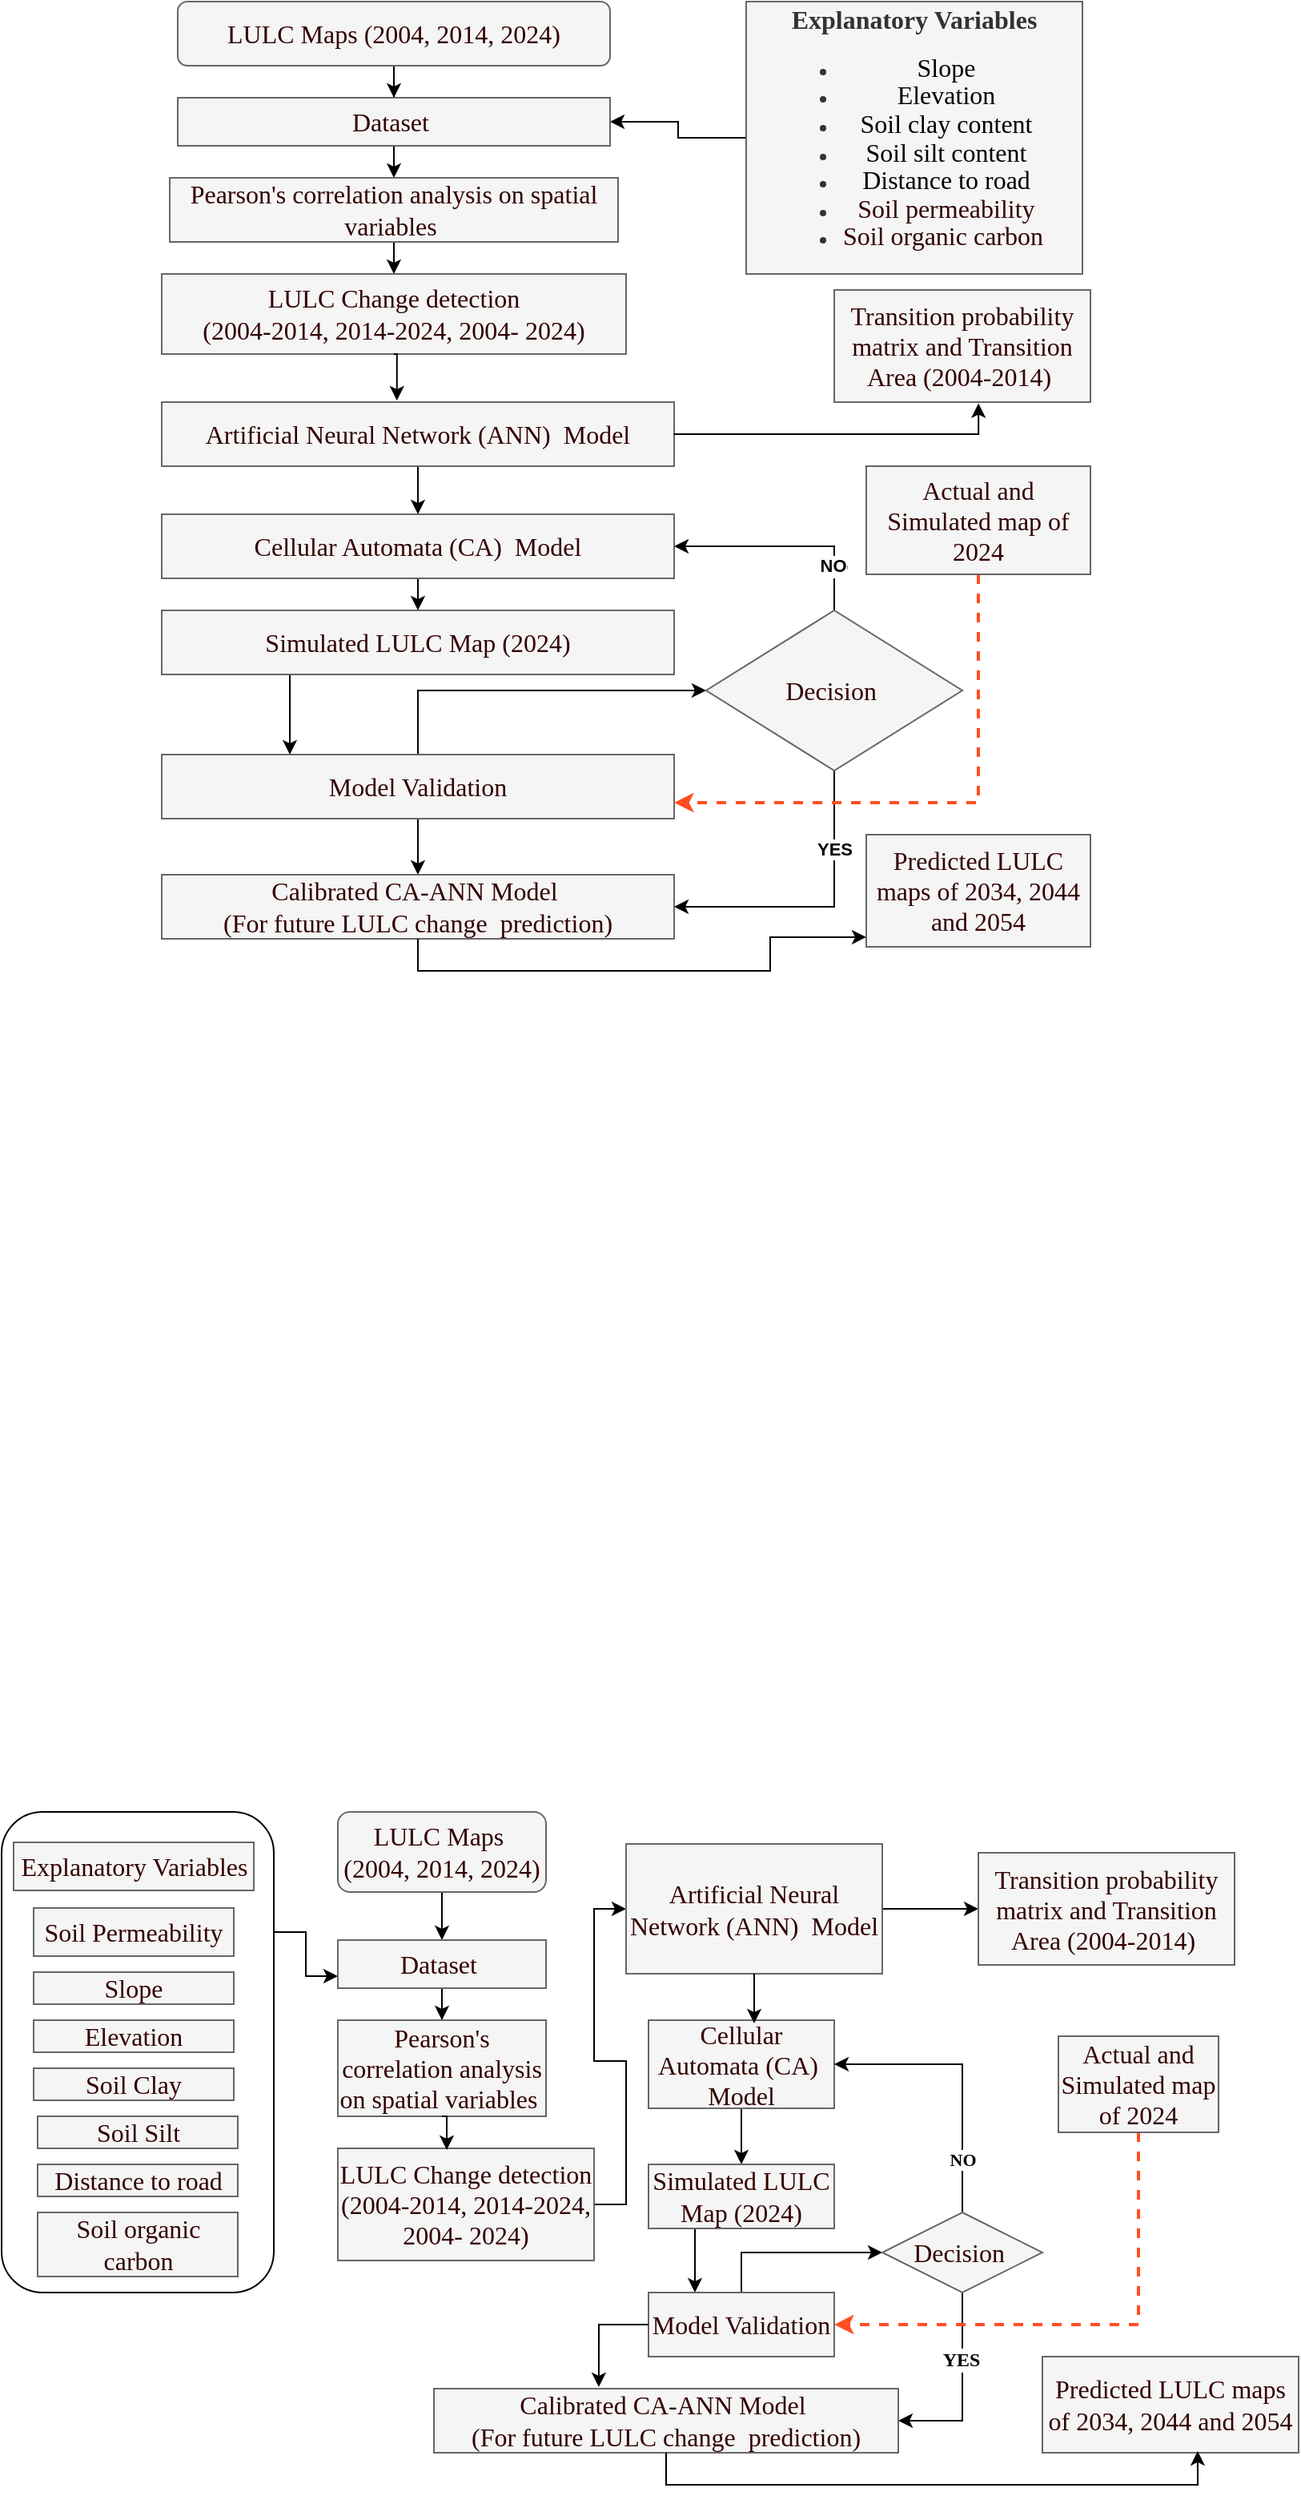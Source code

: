 <mxfile version="28.0.4">
  <diagram name="Page-1" id="OPk5kjBwi-IAKE08nCbM">
    <mxGraphModel dx="872" dy="439" grid="1" gridSize="10" guides="1" tooltips="1" connect="1" arrows="1" fold="1" page="1" pageScale="1" pageWidth="1169" pageHeight="827" math="0" shadow="0">
      <root>
        <mxCell id="0" />
        <mxCell id="1" parent="0" />
        <mxCell id="xFs0KkS1LcG-RcoHHxcv-58" style="edgeStyle=orthogonalEdgeStyle;rounded=0;orthogonalLoop=1;jettySize=auto;html=1;exitX=1;exitY=0.25;exitDx=0;exitDy=0;entryX=0;entryY=0.75;entryDx=0;entryDy=0;" edge="1" parent="1" source="xFs0KkS1LcG-RcoHHxcv-43" target="xFs0KkS1LcG-RcoHHxcv-7">
          <mxGeometry relative="1" as="geometry" />
        </mxCell>
        <mxCell id="xFs0KkS1LcG-RcoHHxcv-43" value="" style="rounded=1;whiteSpace=wrap;html=1;" vertex="1" parent="1">
          <mxGeometry x="10" y="1170" width="170" height="300" as="geometry" />
        </mxCell>
        <mxCell id="sF47fYD3JDqUzg65mBdj-51" style="edgeStyle=orthogonalEdgeStyle;rounded=0;orthogonalLoop=1;jettySize=auto;html=1;exitX=0.5;exitY=1;exitDx=0;exitDy=0;" parent="1" source="sF47fYD3JDqUzg65mBdj-2" target="sF47fYD3JDqUzg65mBdj-4" edge="1">
          <mxGeometry relative="1" as="geometry" />
        </mxCell>
        <mxCell id="sF47fYD3JDqUzg65mBdj-2" value="&lt;font face=&quot;Times New Roman&quot; style=&quot;color: rgb(51, 0, 0); font-size: 16px;&quot;&gt;LULC Maps (2004, 2014, 2024)&lt;/font&gt;" style="rounded=1;whiteSpace=wrap;html=1;fillColor=#f5f5f5;fontColor=#333333;strokeColor=#666666;" parent="1" vertex="1">
          <mxGeometry x="120" y="40" width="270" height="40" as="geometry" />
        </mxCell>
        <mxCell id="sF47fYD3JDqUzg65mBdj-21" style="edgeStyle=orthogonalEdgeStyle;rounded=0;orthogonalLoop=1;jettySize=auto;html=1;exitX=0;exitY=0.5;exitDx=0;exitDy=0;entryX=1;entryY=0.5;entryDx=0;entryDy=0;" parent="1" source="sF47fYD3JDqUzg65mBdj-3" target="sF47fYD3JDqUzg65mBdj-4" edge="1">
          <mxGeometry relative="1" as="geometry" />
        </mxCell>
        <mxCell id="sF47fYD3JDqUzg65mBdj-3" value="&lt;div style=&quot;line-height: 110%;&quot;&gt;&lt;b&gt;&lt;font style=&quot;line-height: 110%; font-size: 16px;&quot; face=&quot;Times New Roman&quot;&gt;Explanatory Variables&lt;/font&gt;&lt;/b&gt;&lt;div&gt;&lt;ul&gt;&lt;li&gt;&lt;span style=&quot;background-color: transparent; color: light-dark(rgb(0, 0, 0), rgb(255, 255, 255));&quot;&gt;&lt;font size=&quot;3&quot; style=&quot;line-height: 110%;&quot; face=&quot;Times New Roman&quot;&gt;Slope&lt;/font&gt;&lt;/span&gt;&lt;/li&gt;&lt;li&gt;&lt;span style=&quot;background-color: transparent; color: light-dark(rgb(0, 0, 0), rgb(255, 255, 255));&quot;&gt;&lt;font size=&quot;3&quot; style=&quot;line-height: 110%;&quot; face=&quot;Times New Roman&quot;&gt;Elevation&lt;/font&gt;&lt;/span&gt;&lt;/li&gt;&lt;li&gt;&lt;span style=&quot;background-color: transparent; color: light-dark(rgb(0, 0, 0), rgb(255, 255, 255));&quot;&gt;&lt;font size=&quot;3&quot; style=&quot;line-height: 110%;&quot; face=&quot;Times New Roman&quot;&gt;Soil clay content&lt;/font&gt;&lt;/span&gt;&lt;/li&gt;&lt;li&gt;&lt;span style=&quot;background-color: transparent; color: light-dark(rgb(0, 0, 0), rgb(255, 255, 255));&quot;&gt;&lt;font size=&quot;3&quot; style=&quot;line-height: 110%;&quot; face=&quot;Times New Roman&quot;&gt;Soil silt content&lt;/font&gt;&lt;/span&gt;&lt;/li&gt;&lt;li&gt;&lt;span style=&quot;background-color: transparent; color: light-dark(rgb(0, 0, 0), rgb(255, 255, 255));&quot;&gt;&lt;font size=&quot;3&quot; style=&quot;line-height: 110%;&quot; face=&quot;Times New Roman&quot;&gt;Distance to road&lt;/font&gt;&lt;/span&gt;&lt;/li&gt;&lt;li&gt;&lt;font size=&quot;3&quot; style=&quot;line-height: 110%; color: rgb(51, 0, 0);&quot; face=&quot;Times New Roman&quot;&gt;Soil permeability&lt;/font&gt;&lt;/li&gt;&lt;li&gt;&lt;font size=&quot;3&quot; style=&quot;line-height: 110%;&quot; face=&quot;Times New Roman&quot;&gt;&lt;font style=&quot;color: rgb(51, 0, 0);&quot;&gt;Soil organic carbon&lt;/font&gt;&amp;nbsp;&lt;/font&gt;&lt;/li&gt;&lt;/ul&gt;&lt;/div&gt;&lt;/div&gt;" style="rounded=0;whiteSpace=wrap;html=1;fillColor=#f5f5f5;fontColor=#333333;strokeColor=#666666;" parent="1" vertex="1">
          <mxGeometry x="475" y="40" width="210" height="170" as="geometry" />
        </mxCell>
        <mxCell id="sF47fYD3JDqUzg65mBdj-22" style="edgeStyle=orthogonalEdgeStyle;rounded=0;orthogonalLoop=1;jettySize=auto;html=1;exitX=0.5;exitY=1;exitDx=0;exitDy=0;entryX=0.5;entryY=0;entryDx=0;entryDy=0;" parent="1" source="sF47fYD3JDqUzg65mBdj-4" target="sF47fYD3JDqUzg65mBdj-5" edge="1">
          <mxGeometry relative="1" as="geometry" />
        </mxCell>
        <mxCell id="sF47fYD3JDqUzg65mBdj-4" value="&lt;font face=&quot;Times New Roman&quot; style=&quot;color: rgb(51, 0, 0); font-size: 16px;&quot;&gt;Dataset&amp;nbsp;&lt;/font&gt;" style="rounded=0;whiteSpace=wrap;html=1;fillColor=#f5f5f5;fontColor=#333333;strokeColor=#666666;" parent="1" vertex="1">
          <mxGeometry x="120" y="100" width="270" height="30" as="geometry" />
        </mxCell>
        <mxCell id="sF47fYD3JDqUzg65mBdj-23" style="edgeStyle=orthogonalEdgeStyle;rounded=0;orthogonalLoop=1;jettySize=auto;html=1;exitX=0.5;exitY=1;exitDx=0;exitDy=0;entryX=0.5;entryY=0;entryDx=0;entryDy=0;" parent="1" source="sF47fYD3JDqUzg65mBdj-5" target="sF47fYD3JDqUzg65mBdj-6" edge="1">
          <mxGeometry relative="1" as="geometry" />
        </mxCell>
        <mxCell id="sF47fYD3JDqUzg65mBdj-5" value="&lt;font style=&quot;color: rgb(51, 0, 0); font-size: 16px;&quot; face=&quot;Times New Roman&quot;&gt;Pearson&#39;s correlation analysis on spatial variables&amp;nbsp;&lt;/font&gt;" style="rounded=0;whiteSpace=wrap;html=1;fillColor=#f5f5f5;fontColor=#333333;strokeColor=#666666;" parent="1" vertex="1">
          <mxGeometry x="115" y="150" width="280" height="40" as="geometry" />
        </mxCell>
        <mxCell id="sF47fYD3JDqUzg65mBdj-6" value="&lt;font face=&quot;Times New Roman&quot; style=&quot;font-weight: normal; color: rgb(51, 0, 0); font-size: 16px;&quot;&gt;LULC Change detection&lt;br&gt;(2004-2014, 2014-2024, 2004- 2024)&lt;/font&gt;" style="rounded=0;whiteSpace=wrap;html=1;fontStyle=1;fillColor=#f5f5f5;fontColor=#333333;strokeColor=#666666;" parent="1" vertex="1">
          <mxGeometry x="110" y="210" width="290" height="50" as="geometry" />
        </mxCell>
        <mxCell id="sF47fYD3JDqUzg65mBdj-26" style="edgeStyle=orthogonalEdgeStyle;rounded=0;orthogonalLoop=1;jettySize=auto;html=1;exitX=0.5;exitY=1;exitDx=0;exitDy=0;entryX=0.5;entryY=0;entryDx=0;entryDy=0;" parent="1" source="sF47fYD3JDqUzg65mBdj-8" target="sF47fYD3JDqUzg65mBdj-10" edge="1">
          <mxGeometry relative="1" as="geometry" />
        </mxCell>
        <mxCell id="sF47fYD3JDqUzg65mBdj-8" value="&lt;font style=&quot;font-weight: normal; color: rgb(51, 0, 0); font-size: 16px;&quot; face=&quot;Times New Roman&quot;&gt;Artificial Neural Network (ANN)&amp;nbsp; Model&lt;/font&gt;" style="rounded=0;whiteSpace=wrap;html=1;fontStyle=1;fillColor=#f5f5f5;fontColor=#333333;strokeColor=#666666;" parent="1" vertex="1">
          <mxGeometry x="110" y="290" width="320" height="40" as="geometry" />
        </mxCell>
        <mxCell id="sF47fYD3JDqUzg65mBdj-9" value="&lt;font face=&quot;Times New Roman&quot; style=&quot;font-weight: normal; color: rgb(51, 0, 0); font-size: 16px;&quot;&gt;Transition probability matrix and Transition Area (2004-2014)&amp;nbsp;&lt;/font&gt;" style="rounded=0;whiteSpace=wrap;html=1;fontStyle=1;fillColor=#f5f5f5;fontColor=#333333;strokeColor=#666666;" parent="1" vertex="1">
          <mxGeometry x="530" y="220" width="160" height="70" as="geometry" />
        </mxCell>
        <mxCell id="sF47fYD3JDqUzg65mBdj-27" style="edgeStyle=orthogonalEdgeStyle;rounded=0;orthogonalLoop=1;jettySize=auto;html=1;exitX=0.5;exitY=1;exitDx=0;exitDy=0;entryX=0.5;entryY=0;entryDx=0;entryDy=0;" parent="1" source="sF47fYD3JDqUzg65mBdj-10" target="sF47fYD3JDqUzg65mBdj-13" edge="1">
          <mxGeometry relative="1" as="geometry" />
        </mxCell>
        <mxCell id="sF47fYD3JDqUzg65mBdj-10" value="&lt;font face=&quot;Times New Roman&quot; style=&quot;font-weight: normal; color: rgb(51, 0, 0); font-size: 16px;&quot;&gt;Cellular Automata (CA)&amp;nbsp; Model&lt;/font&gt;" style="rounded=0;whiteSpace=wrap;html=1;fontStyle=1;fillColor=#f5f5f5;fontColor=#333333;strokeColor=#666666;" parent="1" vertex="1">
          <mxGeometry x="110" y="360" width="320" height="40" as="geometry" />
        </mxCell>
        <mxCell id="sF47fYD3JDqUzg65mBdj-37" style="edgeStyle=orthogonalEdgeStyle;rounded=0;orthogonalLoop=1;jettySize=auto;html=1;exitX=0.25;exitY=1;exitDx=0;exitDy=0;entryX=0.25;entryY=0;entryDx=0;entryDy=0;" parent="1" source="sF47fYD3JDqUzg65mBdj-13" target="sF47fYD3JDqUzg65mBdj-14" edge="1">
          <mxGeometry relative="1" as="geometry" />
        </mxCell>
        <mxCell id="sF47fYD3JDqUzg65mBdj-13" value="&lt;font face=&quot;Times New Roman&quot; style=&quot;font-weight: normal; color: rgb(51, 0, 0); font-size: 16px;&quot;&gt;Simulated LULC Map (2024)&lt;/font&gt;" style="rounded=0;whiteSpace=wrap;html=1;fontStyle=1;fillColor=#f5f5f5;fontColor=#333333;strokeColor=#666666;" parent="1" vertex="1">
          <mxGeometry x="110" y="420" width="320" height="40" as="geometry" />
        </mxCell>
        <mxCell id="sF47fYD3JDqUzg65mBdj-32" style="edgeStyle=orthogonalEdgeStyle;rounded=0;orthogonalLoop=1;jettySize=auto;html=1;exitX=0.5;exitY=0;exitDx=0;exitDy=0;entryX=0;entryY=0.5;entryDx=0;entryDy=0;" parent="1" source="sF47fYD3JDqUzg65mBdj-14" target="sF47fYD3JDqUzg65mBdj-15" edge="1">
          <mxGeometry relative="1" as="geometry" />
        </mxCell>
        <mxCell id="sF47fYD3JDqUzg65mBdj-46" style="edgeStyle=orthogonalEdgeStyle;rounded=0;orthogonalLoop=1;jettySize=auto;html=1;exitX=0.5;exitY=1;exitDx=0;exitDy=0;entryX=0.5;entryY=0;entryDx=0;entryDy=0;" parent="1" source="sF47fYD3JDqUzg65mBdj-14" target="sF47fYD3JDqUzg65mBdj-17" edge="1">
          <mxGeometry relative="1" as="geometry" />
        </mxCell>
        <mxCell id="sF47fYD3JDqUzg65mBdj-14" value="&lt;span style=&quot;font-weight: normal;&quot;&gt;&lt;font face=&quot;Times New Roman&quot; style=&quot;color: rgb(51, 0, 0); font-size: 16px;&quot;&gt;Model Validation&lt;/font&gt;&lt;/span&gt;" style="rounded=0;whiteSpace=wrap;html=1;fontStyle=1;fillColor=#f5f5f5;fontColor=#333333;strokeColor=#666666;" parent="1" vertex="1">
          <mxGeometry x="110" y="510" width="320" height="40" as="geometry" />
        </mxCell>
        <mxCell id="sF47fYD3JDqUzg65mBdj-30" style="edgeStyle=orthogonalEdgeStyle;rounded=0;orthogonalLoop=1;jettySize=auto;html=1;exitX=0.5;exitY=0;exitDx=0;exitDy=0;entryX=1;entryY=0.5;entryDx=0;entryDy=0;" parent="1" source="sF47fYD3JDqUzg65mBdj-15" target="sF47fYD3JDqUzg65mBdj-10" edge="1">
          <mxGeometry relative="1" as="geometry" />
        </mxCell>
        <mxCell id="sF47fYD3JDqUzg65mBdj-42" value="NO" style="edgeLabel;html=1;align=center;verticalAlign=middle;resizable=0;points=[];" parent="sF47fYD3JDqUzg65mBdj-30" vertex="1" connectable="0">
          <mxGeometry x="-0.61" relative="1" as="geometry">
            <mxPoint as="offset" />
          </mxGeometry>
        </mxCell>
        <mxCell id="sF47fYD3JDqUzg65mBdj-45" value="&lt;b&gt;NO&lt;/b&gt;" style="edgeLabel;html=1;align=center;verticalAlign=middle;resizable=0;points=[];" parent="sF47fYD3JDqUzg65mBdj-30" vertex="1" connectable="0">
          <mxGeometry x="-0.6" y="1" relative="1" as="geometry">
            <mxPoint as="offset" />
          </mxGeometry>
        </mxCell>
        <mxCell id="sF47fYD3JDqUzg65mBdj-36" style="edgeStyle=orthogonalEdgeStyle;rounded=0;orthogonalLoop=1;jettySize=auto;html=1;exitX=0.5;exitY=1;exitDx=0;exitDy=0;entryX=1;entryY=0.5;entryDx=0;entryDy=0;" parent="1" source="sF47fYD3JDqUzg65mBdj-15" target="sF47fYD3JDqUzg65mBdj-17" edge="1">
          <mxGeometry relative="1" as="geometry" />
        </mxCell>
        <mxCell id="sF47fYD3JDqUzg65mBdj-41" value="&lt;b&gt;YES&lt;/b&gt;" style="edgeLabel;html=1;align=center;verticalAlign=middle;resizable=0;points=[];" parent="sF47fYD3JDqUzg65mBdj-36" vertex="1" connectable="0">
          <mxGeometry x="-0.733" y="1" relative="1" as="geometry">
            <mxPoint x="-1" y="24" as="offset" />
          </mxGeometry>
        </mxCell>
        <mxCell id="sF47fYD3JDqUzg65mBdj-15" value="&lt;font style=&quot;color: rgb(51, 0, 0); font-size: 16px;&quot; face=&quot;Times New Roman&quot;&gt;Decision&amp;nbsp;&lt;/font&gt;" style="rhombus;whiteSpace=wrap;html=1;fillColor=#f5f5f5;fontColor=#333333;strokeColor=#666666;" parent="1" vertex="1">
          <mxGeometry x="450" y="420" width="160" height="100" as="geometry" />
        </mxCell>
        <mxCell id="sF47fYD3JDqUzg65mBdj-35" style="edgeStyle=orthogonalEdgeStyle;rounded=0;orthogonalLoop=1;jettySize=auto;html=1;exitX=0.5;exitY=1;exitDx=0;exitDy=0;entryX=1;entryY=0.75;entryDx=0;entryDy=0;dashed=1;strokeColor=#FF4E22;strokeWidth=2;" parent="1" source="sF47fYD3JDqUzg65mBdj-16" target="sF47fYD3JDqUzg65mBdj-14" edge="1">
          <mxGeometry relative="1" as="geometry" />
        </mxCell>
        <mxCell id="sF47fYD3JDqUzg65mBdj-16" value="&lt;span style=&quot;font-weight: normal;&quot;&gt;&lt;font face=&quot;Times New Roman&quot; style=&quot;color: rgb(51, 0, 0); font-size: 16px;&quot;&gt;Actual and Simulated map of 2024&lt;/font&gt;&lt;/span&gt;" style="rounded=0;whiteSpace=wrap;html=1;fontStyle=1;fillColor=#f5f5f5;fontColor=#333333;strokeColor=#666666;" parent="1" vertex="1">
          <mxGeometry x="550" y="330" width="140" height="67.5" as="geometry" />
        </mxCell>
        <mxCell id="sF47fYD3JDqUzg65mBdj-17" value="&lt;font face=&quot;Times New Roman&quot; style=&quot;font-weight: normal; color: rgb(51, 0, 0); font-size: 16px;&quot;&gt;Calibrated CA-ANN Model&amp;nbsp;&lt;br&gt;(For future LULC change&amp;nbsp; prediction)&lt;/font&gt;" style="rounded=0;whiteSpace=wrap;html=1;fontStyle=1;fillColor=#f5f5f5;fontColor=#333333;strokeColor=#666666;" parent="1" vertex="1">
          <mxGeometry x="110" y="585" width="320" height="40" as="geometry" />
        </mxCell>
        <mxCell id="sF47fYD3JDqUzg65mBdj-18" value="&lt;font face=&quot;Times New Roman&quot; style=&quot;font-weight: normal; color: rgb(51, 0, 0); font-size: 16px;&quot;&gt;Predicted LULC maps of 2034, 2044 and 2054&lt;/font&gt;" style="rounded=0;whiteSpace=wrap;html=1;fontStyle=1;fillColor=#f5f5f5;fontColor=#333333;strokeColor=#666666;" parent="1" vertex="1">
          <mxGeometry x="550" y="560" width="140" height="70" as="geometry" />
        </mxCell>
        <mxCell id="sF47fYD3JDqUzg65mBdj-24" style="edgeStyle=orthogonalEdgeStyle;rounded=0;orthogonalLoop=1;jettySize=auto;html=1;exitX=0.5;exitY=1;exitDx=0;exitDy=0;entryX=0.459;entryY=-0.025;entryDx=0;entryDy=0;entryPerimeter=0;" parent="1" source="sF47fYD3JDqUzg65mBdj-6" target="sF47fYD3JDqUzg65mBdj-8" edge="1">
          <mxGeometry relative="1" as="geometry" />
        </mxCell>
        <mxCell id="sF47fYD3JDqUzg65mBdj-25" style="edgeStyle=orthogonalEdgeStyle;rounded=0;orthogonalLoop=1;jettySize=auto;html=1;exitX=1;exitY=0.5;exitDx=0;exitDy=0;entryX=0.563;entryY=1.011;entryDx=0;entryDy=0;entryPerimeter=0;" parent="1" source="sF47fYD3JDqUzg65mBdj-8" target="sF47fYD3JDqUzg65mBdj-9" edge="1">
          <mxGeometry relative="1" as="geometry" />
        </mxCell>
        <mxCell id="Ys7nFp9aQk9juGcv6nOI-1" style="edgeStyle=orthogonalEdgeStyle;rounded=0;orthogonalLoop=1;jettySize=auto;html=1;exitX=0.5;exitY=1;exitDx=0;exitDy=0;entryX=0;entryY=0.914;entryDx=0;entryDy=0;entryPerimeter=0;" parent="1" source="sF47fYD3JDqUzg65mBdj-17" target="sF47fYD3JDqUzg65mBdj-18" edge="1">
          <mxGeometry relative="1" as="geometry" />
        </mxCell>
        <mxCell id="xFs0KkS1LcG-RcoHHxcv-59" style="edgeStyle=orthogonalEdgeStyle;rounded=0;orthogonalLoop=1;jettySize=auto;html=1;exitX=0.5;exitY=1;exitDx=0;exitDy=0;entryX=0.5;entryY=0;entryDx=0;entryDy=0;" edge="1" parent="1" source="xFs0KkS1LcG-RcoHHxcv-3" target="xFs0KkS1LcG-RcoHHxcv-7">
          <mxGeometry relative="1" as="geometry" />
        </mxCell>
        <mxCell id="xFs0KkS1LcG-RcoHHxcv-3" value="&lt;font face=&quot;Times New Roman&quot; style=&quot;color: rgb(51, 0, 0); font-size: 16px;&quot;&gt;LULC Maps&amp;nbsp;&lt;/font&gt;&lt;div&gt;&lt;font face=&quot;Times New Roman&quot; style=&quot;color: rgb(51, 0, 0); font-size: 16px;&quot;&gt;(2004, 2014, 2024)&lt;/font&gt;&lt;/div&gt;" style="rounded=1;whiteSpace=wrap;html=1;fillColor=#f5f5f5;fontColor=#333333;strokeColor=#666666;" vertex="1" parent="1">
          <mxGeometry x="220" y="1170" width="130" height="50" as="geometry" />
        </mxCell>
        <mxCell id="xFs0KkS1LcG-RcoHHxcv-60" style="edgeStyle=orthogonalEdgeStyle;rounded=0;orthogonalLoop=1;jettySize=auto;html=1;exitX=0.5;exitY=1;exitDx=0;exitDy=0;" edge="1" parent="1" source="xFs0KkS1LcG-RcoHHxcv-7" target="xFs0KkS1LcG-RcoHHxcv-9">
          <mxGeometry relative="1" as="geometry" />
        </mxCell>
        <mxCell id="xFs0KkS1LcG-RcoHHxcv-7" value="&lt;font face=&quot;Times New Roman&quot; style=&quot;color: rgb(51, 0, 0); font-size: 16px;&quot;&gt;Dataset&amp;nbsp;&lt;/font&gt;" style="rounded=0;whiteSpace=wrap;html=1;fillColor=#f5f5f5;fontColor=#333333;strokeColor=#666666;" vertex="1" parent="1">
          <mxGeometry x="220" y="1250" width="130" height="30" as="geometry" />
        </mxCell>
        <mxCell id="xFs0KkS1LcG-RcoHHxcv-9" value="&lt;font style=&quot;color: rgb(51, 0, 0); font-size: 16px;&quot; face=&quot;Times New Roman&quot;&gt;Pearson&#39;s correlation analysis on spatial variables&amp;nbsp;&lt;/font&gt;" style="rounded=0;whiteSpace=wrap;html=1;fillColor=#f5f5f5;fontColor=#333333;strokeColor=#666666;" vertex="1" parent="1">
          <mxGeometry x="220" y="1300" width="130" height="60" as="geometry" />
        </mxCell>
        <mxCell id="xFs0KkS1LcG-RcoHHxcv-56" style="edgeStyle=orthogonalEdgeStyle;rounded=0;orthogonalLoop=1;jettySize=auto;html=1;exitX=1;exitY=0.5;exitDx=0;exitDy=0;entryX=0;entryY=0.5;entryDx=0;entryDy=0;" edge="1" parent="1" source="xFs0KkS1LcG-RcoHHxcv-10" target="xFs0KkS1LcG-RcoHHxcv-12">
          <mxGeometry relative="1" as="geometry" />
        </mxCell>
        <mxCell id="xFs0KkS1LcG-RcoHHxcv-10" value="&lt;font face=&quot;Times New Roman&quot; style=&quot;font-weight: normal; color: rgb(51, 0, 0); font-size: 16px;&quot;&gt;LULC Change detection&lt;br&gt;(2004-2014, 2014-2024, 2004- 2024)&lt;/font&gt;" style="rounded=0;whiteSpace=wrap;html=1;fontStyle=1;fillColor=#f5f5f5;fontColor=#333333;strokeColor=#666666;" vertex="1" parent="1">
          <mxGeometry x="220" y="1380" width="160" height="70" as="geometry" />
        </mxCell>
        <mxCell id="xFs0KkS1LcG-RcoHHxcv-55" style="edgeStyle=orthogonalEdgeStyle;rounded=0;orthogonalLoop=1;jettySize=auto;html=1;exitX=1;exitY=0.5;exitDx=0;exitDy=0;entryX=0;entryY=0.5;entryDx=0;entryDy=0;" edge="1" parent="1" source="xFs0KkS1LcG-RcoHHxcv-12" target="xFs0KkS1LcG-RcoHHxcv-13">
          <mxGeometry relative="1" as="geometry" />
        </mxCell>
        <mxCell id="xFs0KkS1LcG-RcoHHxcv-12" value="&lt;font style=&quot;font-weight: normal; color: rgb(51, 0, 0); font-size: 16px;&quot; face=&quot;Times New Roman&quot;&gt;Artificial Neural Network (ANN)&amp;nbsp; Model&lt;/font&gt;" style="rounded=0;whiteSpace=wrap;html=1;fontStyle=1;fillColor=#f5f5f5;fontColor=#333333;strokeColor=#666666;" vertex="1" parent="1">
          <mxGeometry x="400" y="1190" width="160" height="81" as="geometry" />
        </mxCell>
        <mxCell id="xFs0KkS1LcG-RcoHHxcv-13" value="&lt;font face=&quot;Times New Roman&quot; style=&quot;font-weight: normal; color: rgb(51, 0, 0); font-size: 16px;&quot;&gt;Transition probability matrix and Transition Area (2004-2014)&amp;nbsp;&lt;/font&gt;" style="rounded=0;whiteSpace=wrap;html=1;fontStyle=1;fillColor=#f5f5f5;fontColor=#333333;strokeColor=#666666;" vertex="1" parent="1">
          <mxGeometry x="620" y="1195.5" width="160" height="70" as="geometry" />
        </mxCell>
        <mxCell id="xFs0KkS1LcG-RcoHHxcv-63" style="edgeStyle=orthogonalEdgeStyle;rounded=0;orthogonalLoop=1;jettySize=auto;html=1;exitX=0.5;exitY=1;exitDx=0;exitDy=0;entryX=0.5;entryY=0;entryDx=0;entryDy=0;" edge="1" parent="1" source="xFs0KkS1LcG-RcoHHxcv-15" target="xFs0KkS1LcG-RcoHHxcv-17">
          <mxGeometry relative="1" as="geometry" />
        </mxCell>
        <mxCell id="xFs0KkS1LcG-RcoHHxcv-15" value="&lt;font face=&quot;Times New Roman&quot; style=&quot;font-weight: normal; color: rgb(51, 0, 0); font-size: 16px;&quot;&gt;Cellular Automata (CA)&amp;nbsp; Model&lt;/font&gt;" style="rounded=0;whiteSpace=wrap;html=1;fontStyle=1;fillColor=#f5f5f5;fontColor=#333333;strokeColor=#666666;" vertex="1" parent="1">
          <mxGeometry x="414" y="1300" width="116" height="55" as="geometry" />
        </mxCell>
        <mxCell id="xFs0KkS1LcG-RcoHHxcv-53" style="edgeStyle=orthogonalEdgeStyle;rounded=0;orthogonalLoop=1;jettySize=auto;html=1;exitX=0.25;exitY=1;exitDx=0;exitDy=0;entryX=0.25;entryY=0;entryDx=0;entryDy=0;" edge="1" parent="1" source="xFs0KkS1LcG-RcoHHxcv-17" target="xFs0KkS1LcG-RcoHHxcv-20">
          <mxGeometry relative="1" as="geometry" />
        </mxCell>
        <mxCell id="xFs0KkS1LcG-RcoHHxcv-17" value="&lt;font face=&quot;Times New Roman&quot; style=&quot;font-weight: normal; color: rgb(51, 0, 0); font-size: 16px;&quot;&gt;Simulated LULC Map (2024)&lt;/font&gt;" style="rounded=0;whiteSpace=wrap;html=1;fontStyle=1;fillColor=#f5f5f5;fontColor=#333333;strokeColor=#666666;" vertex="1" parent="1">
          <mxGeometry x="414" y="1390" width="116" height="40" as="geometry" />
        </mxCell>
        <mxCell id="xFs0KkS1LcG-RcoHHxcv-47" style="edgeStyle=orthogonalEdgeStyle;rounded=0;orthogonalLoop=1;jettySize=auto;html=1;exitX=0.5;exitY=0;exitDx=0;exitDy=0;entryX=0;entryY=0.5;entryDx=0;entryDy=0;" edge="1" parent="1" source="xFs0KkS1LcG-RcoHHxcv-20" target="xFs0KkS1LcG-RcoHHxcv-26">
          <mxGeometry relative="1" as="geometry" />
        </mxCell>
        <mxCell id="xFs0KkS1LcG-RcoHHxcv-20" value="&lt;span style=&quot;font-weight: normal;&quot;&gt;&lt;font face=&quot;Times New Roman&quot; style=&quot;color: rgb(51, 0, 0); font-size: 16px;&quot;&gt;Model Validation&lt;/font&gt;&lt;/span&gt;" style="rounded=0;whiteSpace=wrap;html=1;fontStyle=1;fillColor=#f5f5f5;fontColor=#333333;strokeColor=#666666;" vertex="1" parent="1">
          <mxGeometry x="414" y="1470" width="116" height="40" as="geometry" />
        </mxCell>
        <mxCell id="xFs0KkS1LcG-RcoHHxcv-48" style="edgeStyle=orthogonalEdgeStyle;rounded=0;orthogonalLoop=1;jettySize=auto;html=1;exitX=0.5;exitY=0;exitDx=0;exitDy=0;entryX=1;entryY=0.5;entryDx=0;entryDy=0;" edge="1" parent="1" source="xFs0KkS1LcG-RcoHHxcv-26" target="xFs0KkS1LcG-RcoHHxcv-15">
          <mxGeometry relative="1" as="geometry" />
        </mxCell>
        <mxCell id="xFs0KkS1LcG-RcoHHxcv-64" value="&lt;b&gt;&lt;font face=&quot;Times New Roman&quot;&gt;NO&lt;/font&gt;&lt;/b&gt;" style="edgeLabel;html=1;align=center;verticalAlign=middle;resizable=0;points=[];" vertex="1" connectable="0" parent="xFs0KkS1LcG-RcoHHxcv-48">
          <mxGeometry x="-0.617" relative="1" as="geometry">
            <mxPoint as="offset" />
          </mxGeometry>
        </mxCell>
        <mxCell id="xFs0KkS1LcG-RcoHHxcv-49" style="edgeStyle=orthogonalEdgeStyle;rounded=0;orthogonalLoop=1;jettySize=auto;html=1;exitX=0.5;exitY=1;exitDx=0;exitDy=0;entryX=1;entryY=0.5;entryDx=0;entryDy=0;" edge="1" parent="1" source="xFs0KkS1LcG-RcoHHxcv-26" target="xFs0KkS1LcG-RcoHHxcv-29">
          <mxGeometry relative="1" as="geometry" />
        </mxCell>
        <mxCell id="xFs0KkS1LcG-RcoHHxcv-65" value="&lt;font face=&quot;Times New Roman&quot; style=&quot;font-size: 12px;&quot;&gt;&lt;b&gt;YES&lt;/b&gt;&lt;/font&gt;" style="edgeLabel;html=1;align=center;verticalAlign=middle;resizable=0;points=[];" vertex="1" connectable="0" parent="xFs0KkS1LcG-RcoHHxcv-49">
          <mxGeometry x="-0.3" y="-1" relative="1" as="geometry">
            <mxPoint as="offset" />
          </mxGeometry>
        </mxCell>
        <mxCell id="xFs0KkS1LcG-RcoHHxcv-26" value="&lt;font style=&quot;color: rgb(51, 0, 0); font-size: 16px;&quot; face=&quot;Times New Roman&quot;&gt;Decision&amp;nbsp;&lt;/font&gt;" style="rhombus;whiteSpace=wrap;html=1;fillColor=#f5f5f5;fontColor=#333333;strokeColor=#666666;" vertex="1" parent="1">
          <mxGeometry x="560" y="1420" width="100" height="50" as="geometry" />
        </mxCell>
        <mxCell id="xFs0KkS1LcG-RcoHHxcv-54" style="edgeStyle=orthogonalEdgeStyle;rounded=0;orthogonalLoop=1;jettySize=auto;html=1;exitX=0.5;exitY=1;exitDx=0;exitDy=0;entryX=1;entryY=0.5;entryDx=0;entryDy=0;dashed=1;strokeWidth=2;strokeColor=#FF4E22;" edge="1" parent="1" source="xFs0KkS1LcG-RcoHHxcv-28" target="xFs0KkS1LcG-RcoHHxcv-20">
          <mxGeometry relative="1" as="geometry" />
        </mxCell>
        <mxCell id="xFs0KkS1LcG-RcoHHxcv-28" value="&lt;span style=&quot;font-weight: normal;&quot;&gt;&lt;font face=&quot;Times New Roman&quot; style=&quot;color: rgb(51, 0, 0); font-size: 16px;&quot;&gt;Actual and Simulated map of 2024&lt;/font&gt;&lt;/span&gt;" style="rounded=0;whiteSpace=wrap;html=1;fontStyle=1;fillColor=#f5f5f5;fontColor=#333333;strokeColor=#666666;" vertex="1" parent="1">
          <mxGeometry x="670" y="1310" width="100" height="60" as="geometry" />
        </mxCell>
        <mxCell id="xFs0KkS1LcG-RcoHHxcv-29" value="&lt;font face=&quot;Times New Roman&quot; style=&quot;font-weight: normal; color: rgb(51, 0, 0); font-size: 16px;&quot;&gt;Calibrated CA-ANN Model&amp;nbsp;&lt;br&gt;(For future LULC change&amp;nbsp; prediction)&lt;/font&gt;" style="rounded=0;whiteSpace=wrap;html=1;fontStyle=1;fillColor=#f5f5f5;fontColor=#333333;strokeColor=#666666;" vertex="1" parent="1">
          <mxGeometry x="280" y="1530" width="290" height="40" as="geometry" />
        </mxCell>
        <mxCell id="xFs0KkS1LcG-RcoHHxcv-30" value="&lt;font face=&quot;Times New Roman&quot; style=&quot;font-weight: normal; color: rgb(51, 0, 0); font-size: 16px;&quot;&gt;Predicted LULC maps of 2034, 2044 and 2054&lt;/font&gt;" style="rounded=0;whiteSpace=wrap;html=1;fontStyle=1;fillColor=#f5f5f5;fontColor=#333333;strokeColor=#666666;" vertex="1" parent="1">
          <mxGeometry x="660" y="1510" width="160" height="60" as="geometry" />
        </mxCell>
        <mxCell id="xFs0KkS1LcG-RcoHHxcv-34" value="&lt;font face=&quot;Times New Roman&quot; style=&quot;color: rgb(51, 0, 0); font-size: 16px;&quot;&gt;Slope&lt;/font&gt;" style="rounded=0;whiteSpace=wrap;html=1;fillColor=#f5f5f5;fontColor=#333333;strokeColor=#666666;" vertex="1" parent="1">
          <mxGeometry x="30" y="1270" width="125" height="20" as="geometry" />
        </mxCell>
        <mxCell id="xFs0KkS1LcG-RcoHHxcv-35" value="&lt;font face=&quot;Times New Roman&quot; style=&quot;color: rgb(51, 0, 0); font-size: 16px;&quot;&gt;Elevation&lt;/font&gt;" style="rounded=0;whiteSpace=wrap;html=1;fillColor=#f5f5f5;fontColor=#333333;strokeColor=#666666;" vertex="1" parent="1">
          <mxGeometry x="30" y="1300" width="125" height="20" as="geometry" />
        </mxCell>
        <mxCell id="xFs0KkS1LcG-RcoHHxcv-36" value="&lt;font face=&quot;Times New Roman&quot; style=&quot;color: rgb(51, 0, 0); font-size: 16px;&quot;&gt;Soil Clay&lt;/font&gt;" style="rounded=0;whiteSpace=wrap;html=1;fillColor=#f5f5f5;fontColor=#333333;strokeColor=#666666;" vertex="1" parent="1">
          <mxGeometry x="30" y="1330" width="125" height="20" as="geometry" />
        </mxCell>
        <mxCell id="xFs0KkS1LcG-RcoHHxcv-37" value="&lt;font face=&quot;Times New Roman&quot; style=&quot;color: rgb(51, 0, 0); font-size: 16px;&quot;&gt;Soil Silt&lt;/font&gt;" style="rounded=0;whiteSpace=wrap;html=1;fillColor=#f5f5f5;fontColor=#333333;strokeColor=#666666;" vertex="1" parent="1">
          <mxGeometry x="32.5" y="1360" width="125" height="20" as="geometry" />
        </mxCell>
        <mxCell id="xFs0KkS1LcG-RcoHHxcv-38" value="&lt;font face=&quot;Times New Roman&quot; style=&quot;color: rgb(51, 0, 0); font-size: 16px;&quot;&gt;Distance to road&lt;/font&gt;" style="rounded=0;whiteSpace=wrap;html=1;fillColor=#f5f5f5;fontColor=#333333;strokeColor=#666666;" vertex="1" parent="1">
          <mxGeometry x="32.5" y="1390" width="125" height="20" as="geometry" />
        </mxCell>
        <mxCell id="xFs0KkS1LcG-RcoHHxcv-39" value="&lt;font face=&quot;Times New Roman&quot; style=&quot;color: rgb(51, 0, 0); font-size: 16px;&quot;&gt;Soil Permeability&lt;/font&gt;" style="rounded=0;whiteSpace=wrap;html=1;fillColor=#f5f5f5;fontColor=#333333;strokeColor=#666666;" vertex="1" parent="1">
          <mxGeometry x="30" y="1230" width="125" height="30" as="geometry" />
        </mxCell>
        <mxCell id="xFs0KkS1LcG-RcoHHxcv-40" value="&lt;font face=&quot;Times New Roman&quot; style=&quot;color: rgb(51, 0, 0); font-size: 16px;&quot;&gt;Soil organic carbon&lt;/font&gt;" style="rounded=0;whiteSpace=wrap;html=1;fillColor=#f5f5f5;fontColor=#333333;strokeColor=#666666;" vertex="1" parent="1">
          <mxGeometry x="32.5" y="1420" width="125" height="40" as="geometry" />
        </mxCell>
        <mxCell id="xFs0KkS1LcG-RcoHHxcv-41" value="&lt;font face=&quot;Times New Roman&quot; style=&quot;color: rgb(51, 0, 0); font-size: 16px;&quot;&gt;Explanatory Variables&lt;/font&gt;" style="rounded=0;whiteSpace=wrap;html=1;fillColor=#f5f5f5;fontColor=#333333;strokeColor=#666666;" vertex="1" parent="1">
          <mxGeometry x="17.5" y="1189" width="150" height="30" as="geometry" />
        </mxCell>
        <mxCell id="xFs0KkS1LcG-RcoHHxcv-50" style="edgeStyle=orthogonalEdgeStyle;rounded=0;orthogonalLoop=1;jettySize=auto;html=1;exitX=0.5;exitY=1;exitDx=0;exitDy=0;entryX=0.606;entryY=0.983;entryDx=0;entryDy=0;entryPerimeter=0;" edge="1" parent="1" source="xFs0KkS1LcG-RcoHHxcv-29" target="xFs0KkS1LcG-RcoHHxcv-30">
          <mxGeometry relative="1" as="geometry" />
        </mxCell>
        <mxCell id="xFs0KkS1LcG-RcoHHxcv-52" style="edgeStyle=orthogonalEdgeStyle;rounded=0;orthogonalLoop=1;jettySize=auto;html=1;exitX=0;exitY=0.5;exitDx=0;exitDy=0;entryX=0.355;entryY=-0.025;entryDx=0;entryDy=0;entryPerimeter=0;" edge="1" parent="1" source="xFs0KkS1LcG-RcoHHxcv-20" target="xFs0KkS1LcG-RcoHHxcv-29">
          <mxGeometry relative="1" as="geometry" />
        </mxCell>
        <mxCell id="xFs0KkS1LcG-RcoHHxcv-61" style="edgeStyle=orthogonalEdgeStyle;rounded=0;orthogonalLoop=1;jettySize=auto;html=1;exitX=0.5;exitY=1;exitDx=0;exitDy=0;entryX=0.425;entryY=0.014;entryDx=0;entryDy=0;entryPerimeter=0;" edge="1" parent="1" source="xFs0KkS1LcG-RcoHHxcv-9" target="xFs0KkS1LcG-RcoHHxcv-10">
          <mxGeometry relative="1" as="geometry" />
        </mxCell>
        <mxCell id="xFs0KkS1LcG-RcoHHxcv-62" style="edgeStyle=orthogonalEdgeStyle;rounded=0;orthogonalLoop=1;jettySize=auto;html=1;exitX=0.5;exitY=1;exitDx=0;exitDy=0;entryX=0.569;entryY=0.036;entryDx=0;entryDy=0;entryPerimeter=0;" edge="1" parent="1" source="xFs0KkS1LcG-RcoHHxcv-12" target="xFs0KkS1LcG-RcoHHxcv-15">
          <mxGeometry relative="1" as="geometry" />
        </mxCell>
      </root>
    </mxGraphModel>
  </diagram>
</mxfile>
